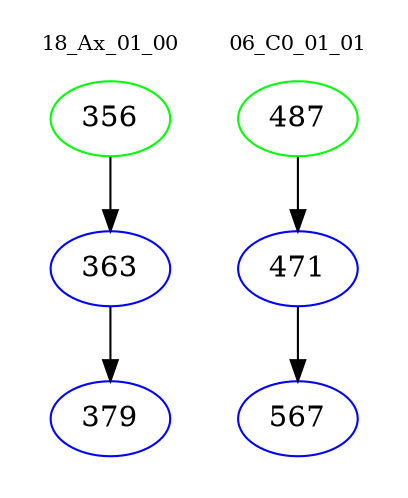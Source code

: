 digraph{
subgraph cluster_0 {
color = white
label = "18_Ax_01_00";
fontsize=10;
T0_356 [label="356", color="green"]
T0_356 -> T0_363 [color="black"]
T0_363 [label="363", color="blue"]
T0_363 -> T0_379 [color="black"]
T0_379 [label="379", color="blue"]
}
subgraph cluster_1 {
color = white
label = "06_C0_01_01";
fontsize=10;
T1_487 [label="487", color="green"]
T1_487 -> T1_471 [color="black"]
T1_471 [label="471", color="blue"]
T1_471 -> T1_567 [color="black"]
T1_567 [label="567", color="blue"]
}
}
